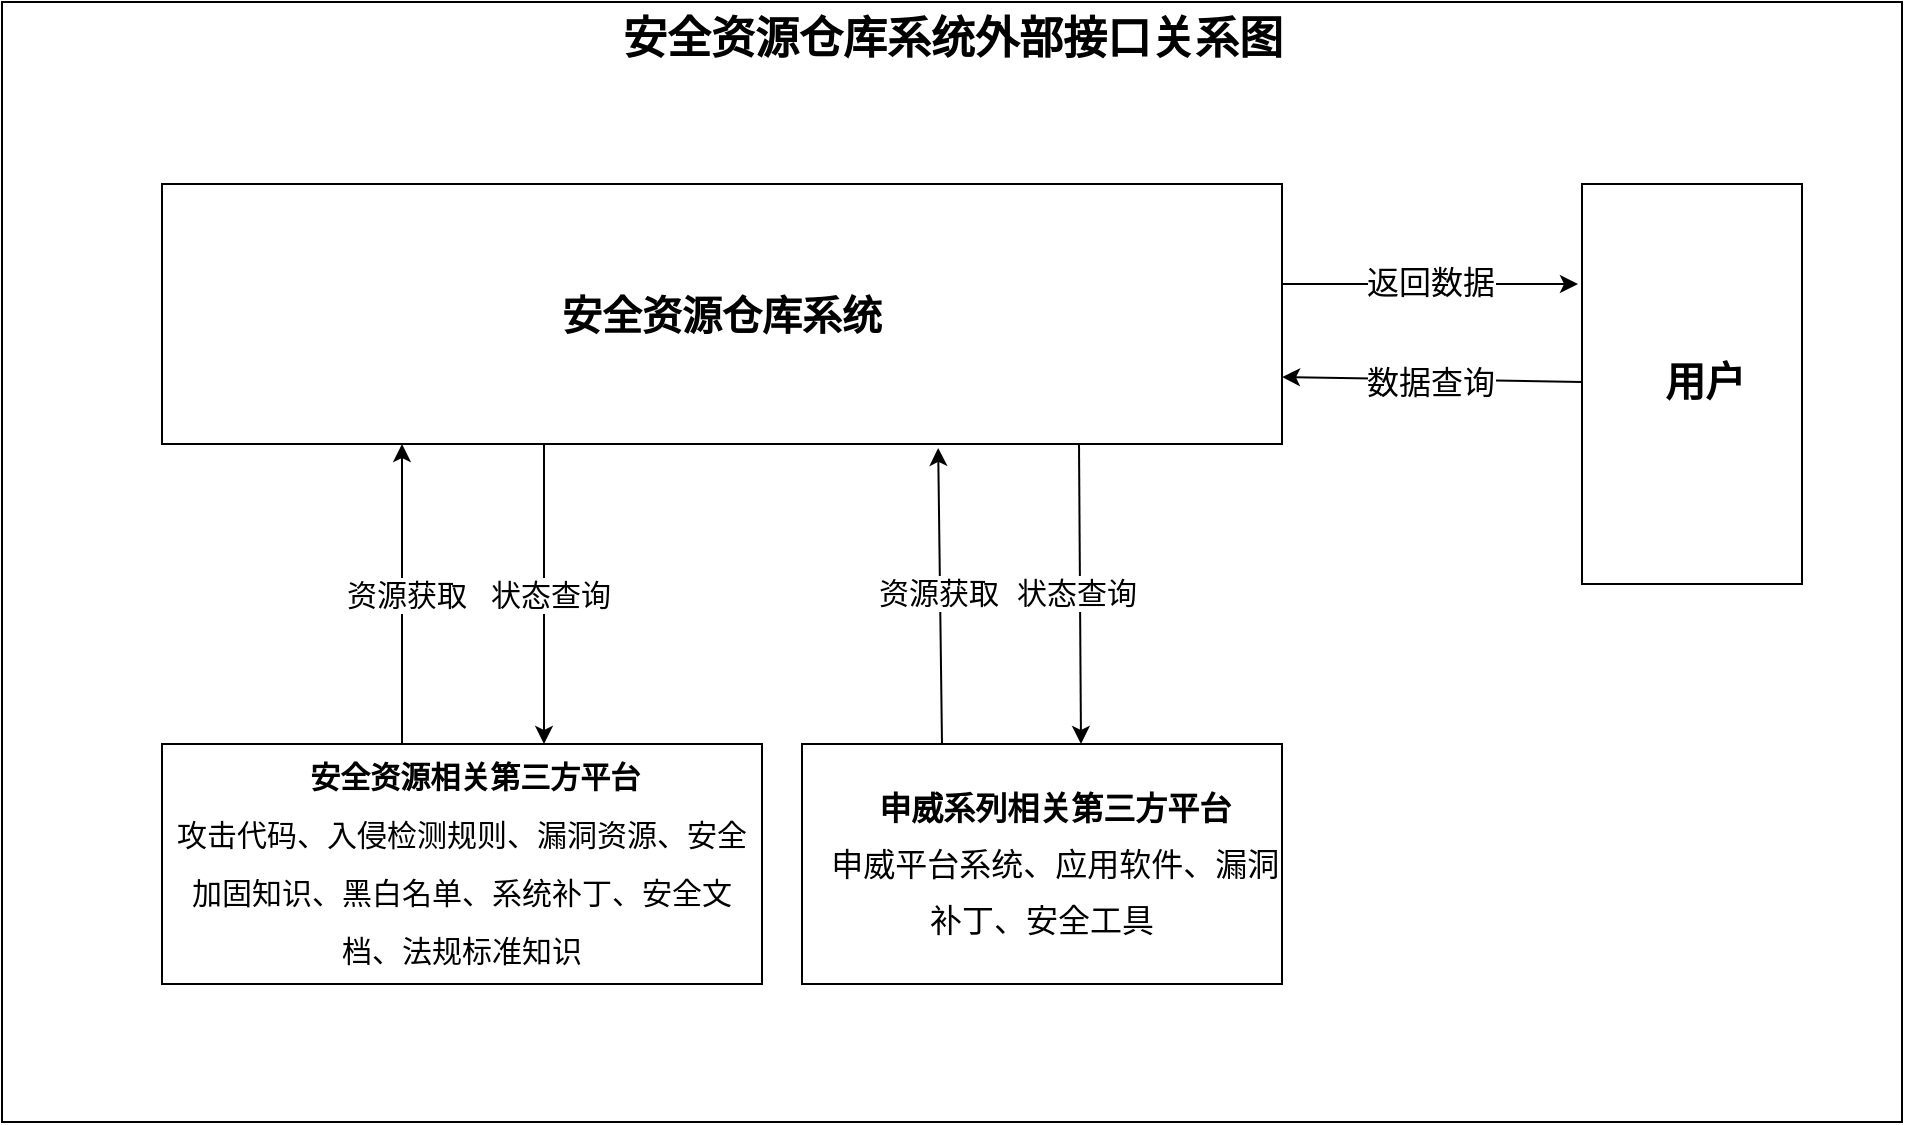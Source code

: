 <mxfile version="22.1.18" type="github">
  <diagram name="第 1 页" id="pq7JyjLnyHUmeRn2MOJr">
    <mxGraphModel dx="1194" dy="756" grid="1" gridSize="10" guides="1" tooltips="1" connect="1" arrows="1" fold="1" page="1" pageScale="1" pageWidth="827" pageHeight="1169" math="0" shadow="0">
      <root>
        <mxCell id="0" />
        <mxCell id="1" parent="0" />
        <mxCell id="zzQcJuubzMULywM2BBdS-26" value="&lt;b&gt;安全资源仓库系统外部接口关系图&lt;/b&gt;" style="rounded=0;html=1;align=center;labelPosition=center;verticalLabelPosition=top;verticalAlign=bottom;spacing=-32;fontSize=22;" parent="1" vertex="1">
          <mxGeometry x="30" y="39" width="950" height="560" as="geometry" />
        </mxCell>
        <mxCell id="zzQcJuubzMULywM2BBdS-1" value="&lt;font style=&quot;font-size: 20px;&quot;&gt;&lt;b&gt;安全资源仓库系统&lt;/b&gt;&lt;/font&gt;" style="rounded=0;whiteSpace=wrap;html=1;" parent="1" vertex="1">
          <mxGeometry x="110" y="130" width="560" height="130" as="geometry" />
        </mxCell>
        <mxCell id="zzQcJuubzMULywM2BBdS-4" value="&lt;p style=&quot;margin: 0pt 0pt 0.0pt; text-indent: 10pt; line-height: 28px; font-size: 16px;&quot; class=&quot;MsoNormal&quot;&gt;&lt;b style=&quot;&quot;&gt;&lt;font style=&quot;font-size: 16px;&quot;&gt;申威系列相关第三方平台&lt;/font&gt;&lt;/b&gt;&lt;/p&gt;&lt;p style=&quot;margin: 0pt 0pt 0.0pt; text-indent: 10pt; line-height: 28px; font-size: 16px;&quot; class=&quot;MsoNormal&quot;&gt;&lt;font style=&quot;font-size: 16px;&quot; face=&quot;仿宋&quot;&gt;申威平台系统、应用软件、漏洞补丁、安全工具&lt;/font&gt;&lt;br&gt;&lt;/p&gt;" style="rounded=0;whiteSpace=wrap;html=1;" parent="1" vertex="1">
          <mxGeometry x="430" y="410" width="240" height="120" as="geometry" />
        </mxCell>
        <mxCell id="zzQcJuubzMULywM2BBdS-5" value="&lt;p style=&quot;margin: 0pt 0pt 0.0pt; text-indent: 10pt; line-height: 28px;&quot; class=&quot;MsoNormal&quot;&gt;&lt;font style=&quot;font-size: 15px;&quot;&gt;&lt;font style=&quot;font-size: 15px;&quot;&gt;&lt;b style=&quot;&quot;&gt;&lt;font style=&quot;font-size: 15px;&quot; face=&quot;Helvetica&quot;&gt;安全资源相关第三方平台&lt;/font&gt;&lt;/b&gt;&lt;br&gt;&lt;font style=&quot;font-size: 15px;&quot; face=&quot;仿宋&quot;&gt;攻击代码、入侵检测规则、漏洞资源、安全加固知识、黑白名单、系统补丁、安全文档、法规标准知识&lt;/font&gt;&lt;/font&gt;&lt;br&gt;&lt;/font&gt;&lt;/p&gt;" style="rounded=0;whiteSpace=wrap;html=1;" parent="1" vertex="1">
          <mxGeometry x="110" y="410" width="300" height="120" as="geometry" />
        </mxCell>
        <mxCell id="zzQcJuubzMULywM2BBdS-14" value="" style="endArrow=classic;startArrow=none;html=1;rounded=0;strokeWidth=1;startFill=0;jumpStyle=none;" parent="1" edge="1">
          <mxGeometry width="50" height="50" relative="1" as="geometry">
            <mxPoint x="230" y="410" as="sourcePoint" />
            <mxPoint x="230" y="260" as="targetPoint" />
          </mxGeometry>
        </mxCell>
        <mxCell id="wUxvb-D4MMRzim5zBjoe-3" value="1" style="edgeLabel;html=1;align=center;verticalAlign=middle;resizable=0;points=[];" parent="zzQcJuubzMULywM2BBdS-14" vertex="1" connectable="0">
          <mxGeometry x="0.009" y="3" relative="1" as="geometry">
            <mxPoint as="offset" />
          </mxGeometry>
        </mxCell>
        <mxCell id="djTG6gZpOgns-B4G3P1_-1" value="资源获取" style="edgeLabel;html=1;align=center;verticalAlign=middle;resizable=0;points=[];fontSize=15;" parent="zzQcJuubzMULywM2BBdS-14" vertex="1" connectable="0">
          <mxGeometry x="-0.013" y="-2" relative="1" as="geometry">
            <mxPoint y="-1" as="offset" />
          </mxGeometry>
        </mxCell>
        <mxCell id="7v0hvFD1F2ec3wBFA-_k-1" value="&lt;p style=&quot;margin: 0pt 0pt 0.0pt; text-indent: 10pt; line-height: 28px; text-align: start;&quot; class=&quot;MsoNormal&quot;&gt;&lt;font size=&quot;1&quot; face=&quot;Helvetica&quot; style=&quot;&quot;&gt;&lt;b style=&quot;font-size: 20px;&quot;&gt;用户&lt;/b&gt;&lt;/font&gt;&lt;/p&gt;" style="rounded=0;whiteSpace=wrap;html=1;horizontal=1;textDirection=ltr;" parent="1" vertex="1">
          <mxGeometry x="820" y="130" width="110" height="200" as="geometry" />
        </mxCell>
        <mxCell id="7v0hvFD1F2ec3wBFA-_k-10" value="" style="endArrow=classic;startArrow=none;html=1;rounded=0;entryX=0.693;entryY=1.015;entryDx=0;entryDy=0;strokeWidth=1;startFill=0;entryPerimeter=0;" parent="1" target="zzQcJuubzMULywM2BBdS-1" edge="1">
          <mxGeometry width="50" height="50" relative="1" as="geometry">
            <mxPoint x="500" y="410" as="sourcePoint" />
            <mxPoint x="506.06" y="260" as="targetPoint" />
          </mxGeometry>
        </mxCell>
        <mxCell id="7v0hvFD1F2ec3wBFA-_k-12" value="&lt;br&gt;" style="edgeLabel;html=1;align=center;verticalAlign=middle;resizable=0;points=[];" parent="7v0hvFD1F2ec3wBFA-_k-10" vertex="1" connectable="0">
          <mxGeometry x="0.062" y="7" relative="1" as="geometry">
            <mxPoint as="offset" />
          </mxGeometry>
        </mxCell>
        <mxCell id="wUxvb-D4MMRzim5zBjoe-14" value="资源获取" style="edgeLabel;html=1;align=center;verticalAlign=middle;resizable=0;points=[];fontSize=15;" parent="7v0hvFD1F2ec3wBFA-_k-10" vertex="1" connectable="0">
          <mxGeometry x="0.013" y="1" relative="1" as="geometry">
            <mxPoint y="-1" as="offset" />
          </mxGeometry>
        </mxCell>
        <mxCell id="wUxvb-D4MMRzim5zBjoe-9" value="" style="endArrow=classic;startArrow=none;html=1;rounded=0;strokeWidth=1;startFill=0;jumpStyle=none;exitX=0.408;exitY=1.008;exitDx=0;exitDy=0;exitPerimeter=0;" parent="1" edge="1">
          <mxGeometry width="50" height="50" relative="1" as="geometry">
            <mxPoint x="301.0" y="260.08" as="sourcePoint" />
            <mxPoint x="301" y="410" as="targetPoint" />
          </mxGeometry>
        </mxCell>
        <mxCell id="wUxvb-D4MMRzim5zBjoe-10" value="状态查询" style="edgeLabel;html=1;align=center;verticalAlign=middle;resizable=0;points=[];fontSize=15;" parent="wUxvb-D4MMRzim5zBjoe-9" vertex="1" connectable="0">
          <mxGeometry x="0.009" y="3" relative="1" as="geometry">
            <mxPoint y="-1" as="offset" />
          </mxGeometry>
        </mxCell>
        <mxCell id="wUxvb-D4MMRzim5zBjoe-11" value="" style="endArrow=classic;startArrow=none;html=1;rounded=0;strokeWidth=1;startFill=0;jumpStyle=none;exitX=0.408;exitY=1.008;exitDx=0;exitDy=0;exitPerimeter=0;entryX=0.71;entryY=0.008;entryDx=0;entryDy=0;entryPerimeter=0;" parent="1" edge="1">
          <mxGeometry width="50" height="50" relative="1" as="geometry">
            <mxPoint x="568.5" y="260" as="sourcePoint" />
            <mxPoint x="569.5" y="410" as="targetPoint" />
          </mxGeometry>
        </mxCell>
        <mxCell id="wUxvb-D4MMRzim5zBjoe-13" value="状态查询" style="edgeLabel;html=1;align=center;verticalAlign=middle;resizable=0;points=[];fontSize=15;" parent="wUxvb-D4MMRzim5zBjoe-11" vertex="1" connectable="0">
          <mxGeometry x="0.053" y="-2" relative="1" as="geometry">
            <mxPoint y="-5" as="offset" />
          </mxGeometry>
        </mxCell>
        <mxCell id="wUxvb-D4MMRzim5zBjoe-16" value="" style="endArrow=classic;startArrow=none;html=1;rounded=0;entryX=1;entryY=0.75;entryDx=0;entryDy=0;strokeWidth=1;startFill=0;exitX=0;exitY=0.5;exitDx=0;exitDy=0;" parent="1" edge="1">
          <mxGeometry width="50" height="50" relative="1" as="geometry">
            <mxPoint x="820" y="229" as="sourcePoint" />
            <mxPoint x="670" y="226.5" as="targetPoint" />
          </mxGeometry>
        </mxCell>
        <mxCell id="wUxvb-D4MMRzim5zBjoe-17" value="&lt;br&gt;" style="edgeLabel;html=1;align=center;verticalAlign=middle;resizable=0;points=[];" parent="wUxvb-D4MMRzim5zBjoe-16" vertex="1" connectable="0">
          <mxGeometry x="0.062" y="7" relative="1" as="geometry">
            <mxPoint as="offset" />
          </mxGeometry>
        </mxCell>
        <mxCell id="wUxvb-D4MMRzim5zBjoe-18" value="数据查询" style="edgeLabel;html=1;align=center;verticalAlign=middle;resizable=0;points=[];fontSize=16;" parent="wUxvb-D4MMRzim5zBjoe-16" vertex="1" connectable="0">
          <mxGeometry x="0.013" y="1" relative="1" as="geometry">
            <mxPoint as="offset" />
          </mxGeometry>
        </mxCell>
        <mxCell id="wUxvb-D4MMRzim5zBjoe-19" value="" style="endArrow=classic;startArrow=none;html=1;rounded=0;strokeWidth=1;startFill=0;jumpStyle=none;exitX=1;exitY=0.5;exitDx=0;exitDy=0;" parent="1" edge="1">
          <mxGeometry width="50" height="50" relative="1" as="geometry">
            <mxPoint x="670" y="180" as="sourcePoint" />
            <mxPoint x="818" y="180" as="targetPoint" />
          </mxGeometry>
        </mxCell>
        <mxCell id="wUxvb-D4MMRzim5zBjoe-20" value="6" style="edgeLabel;html=1;align=center;verticalAlign=middle;resizable=0;points=[];" parent="wUxvb-D4MMRzim5zBjoe-19" vertex="1" connectable="0">
          <mxGeometry x="0.053" y="-2" relative="1" as="geometry">
            <mxPoint as="offset" />
          </mxGeometry>
        </mxCell>
        <mxCell id="djTG6gZpOgns-B4G3P1_-2" value="返回数据" style="edgeLabel;html=1;align=center;verticalAlign=middle;resizable=0;points=[];fontSize=16;" parent="wUxvb-D4MMRzim5zBjoe-19" vertex="1" connectable="0">
          <mxGeometry y="1" relative="1" as="geometry">
            <mxPoint as="offset" />
          </mxGeometry>
        </mxCell>
      </root>
    </mxGraphModel>
  </diagram>
</mxfile>
